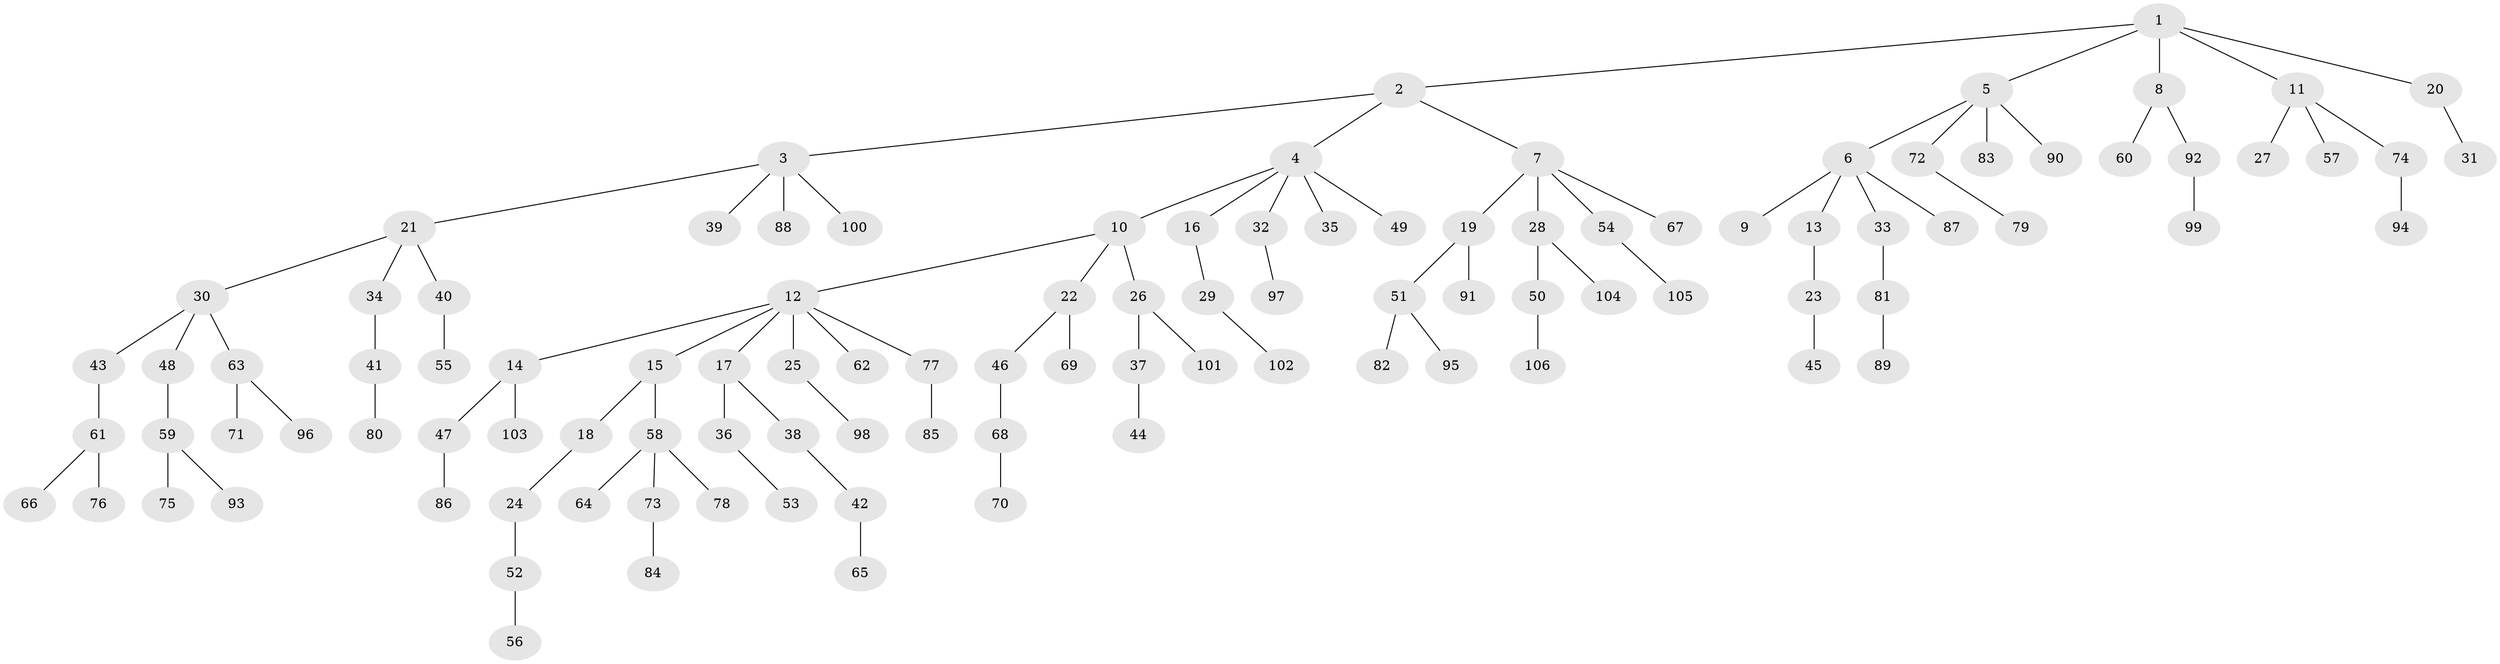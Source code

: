 // Generated by graph-tools (version 1.1) at 2025/26/03/09/25 03:26:31]
// undirected, 106 vertices, 105 edges
graph export_dot {
graph [start="1"]
  node [color=gray90,style=filled];
  1;
  2;
  3;
  4;
  5;
  6;
  7;
  8;
  9;
  10;
  11;
  12;
  13;
  14;
  15;
  16;
  17;
  18;
  19;
  20;
  21;
  22;
  23;
  24;
  25;
  26;
  27;
  28;
  29;
  30;
  31;
  32;
  33;
  34;
  35;
  36;
  37;
  38;
  39;
  40;
  41;
  42;
  43;
  44;
  45;
  46;
  47;
  48;
  49;
  50;
  51;
  52;
  53;
  54;
  55;
  56;
  57;
  58;
  59;
  60;
  61;
  62;
  63;
  64;
  65;
  66;
  67;
  68;
  69;
  70;
  71;
  72;
  73;
  74;
  75;
  76;
  77;
  78;
  79;
  80;
  81;
  82;
  83;
  84;
  85;
  86;
  87;
  88;
  89;
  90;
  91;
  92;
  93;
  94;
  95;
  96;
  97;
  98;
  99;
  100;
  101;
  102;
  103;
  104;
  105;
  106;
  1 -- 2;
  1 -- 5;
  1 -- 8;
  1 -- 11;
  1 -- 20;
  2 -- 3;
  2 -- 4;
  2 -- 7;
  3 -- 21;
  3 -- 39;
  3 -- 88;
  3 -- 100;
  4 -- 10;
  4 -- 16;
  4 -- 32;
  4 -- 35;
  4 -- 49;
  5 -- 6;
  5 -- 72;
  5 -- 83;
  5 -- 90;
  6 -- 9;
  6 -- 13;
  6 -- 33;
  6 -- 87;
  7 -- 19;
  7 -- 28;
  7 -- 54;
  7 -- 67;
  8 -- 60;
  8 -- 92;
  10 -- 12;
  10 -- 22;
  10 -- 26;
  11 -- 27;
  11 -- 57;
  11 -- 74;
  12 -- 14;
  12 -- 15;
  12 -- 17;
  12 -- 25;
  12 -- 62;
  12 -- 77;
  13 -- 23;
  14 -- 47;
  14 -- 103;
  15 -- 18;
  15 -- 58;
  16 -- 29;
  17 -- 36;
  17 -- 38;
  18 -- 24;
  19 -- 51;
  19 -- 91;
  20 -- 31;
  21 -- 30;
  21 -- 34;
  21 -- 40;
  22 -- 46;
  22 -- 69;
  23 -- 45;
  24 -- 52;
  25 -- 98;
  26 -- 37;
  26 -- 101;
  28 -- 50;
  28 -- 104;
  29 -- 102;
  30 -- 43;
  30 -- 48;
  30 -- 63;
  32 -- 97;
  33 -- 81;
  34 -- 41;
  36 -- 53;
  37 -- 44;
  38 -- 42;
  40 -- 55;
  41 -- 80;
  42 -- 65;
  43 -- 61;
  46 -- 68;
  47 -- 86;
  48 -- 59;
  50 -- 106;
  51 -- 82;
  51 -- 95;
  52 -- 56;
  54 -- 105;
  58 -- 64;
  58 -- 73;
  58 -- 78;
  59 -- 75;
  59 -- 93;
  61 -- 66;
  61 -- 76;
  63 -- 71;
  63 -- 96;
  68 -- 70;
  72 -- 79;
  73 -- 84;
  74 -- 94;
  77 -- 85;
  81 -- 89;
  92 -- 99;
}
